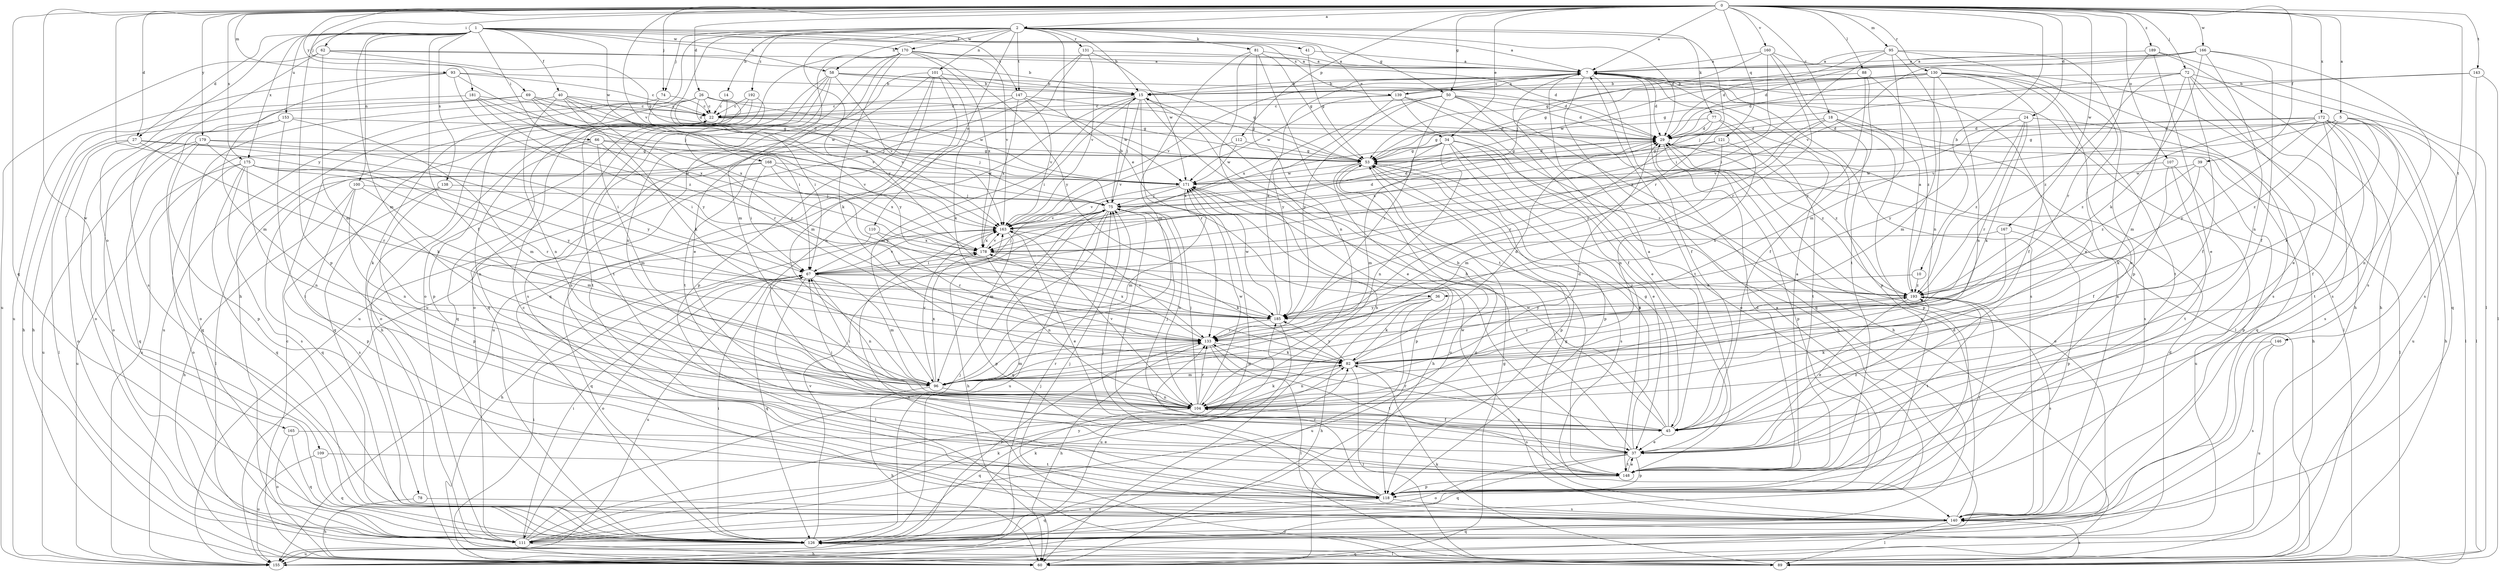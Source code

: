 strict digraph  {
0;
1;
2;
5;
7;
10;
14;
15;
18;
22;
24;
26;
27;
29;
34;
36;
37;
39;
40;
41;
45;
50;
53;
58;
60;
62;
66;
67;
69;
72;
74;
75;
77;
78;
81;
82;
88;
89;
93;
95;
96;
100;
101;
104;
107;
109;
110;
111;
112;
118;
121;
126;
130;
131;
133;
138;
139;
140;
143;
146;
147;
148;
153;
155;
160;
163;
165;
166;
167;
168;
170;
171;
172;
175;
178;
179;
181;
185;
189;
192;
193;
0 -> 2  [label=a];
0 -> 5  [label=a];
0 -> 7  [label=a];
0 -> 10  [label=b];
0 -> 18  [label=c];
0 -> 24  [label=d];
0 -> 26  [label=d];
0 -> 27  [label=d];
0 -> 34  [label=e];
0 -> 39  [label=f];
0 -> 50  [label=g];
0 -> 62  [label=i];
0 -> 69  [label=j];
0 -> 72  [label=j];
0 -> 74  [label=j];
0 -> 88  [label=l];
0 -> 93  [label=m];
0 -> 95  [label=m];
0 -> 107  [label=o];
0 -> 112  [label=p];
0 -> 121  [label=q];
0 -> 126  [label=q];
0 -> 130  [label=r];
0 -> 143  [label=t];
0 -> 146  [label=t];
0 -> 160  [label=v];
0 -> 163  [label=v];
0 -> 165  [label=w];
0 -> 166  [label=w];
0 -> 167  [label=w];
0 -> 172  [label=x];
0 -> 175  [label=x];
0 -> 179  [label=y];
0 -> 181  [label=y];
0 -> 185  [label=y];
0 -> 189  [label=z];
1 -> 27  [label=d];
1 -> 34  [label=e];
1 -> 40  [label=f];
1 -> 41  [label=f];
1 -> 45  [label=f];
1 -> 58  [label=h];
1 -> 66  [label=i];
1 -> 96  [label=m];
1 -> 100  [label=n];
1 -> 109  [label=o];
1 -> 118  [label=p];
1 -> 138  [label=s];
1 -> 139  [label=s];
1 -> 147  [label=t];
1 -> 153  [label=u];
1 -> 168  [label=w];
1 -> 170  [label=w];
1 -> 175  [label=x];
2 -> 7  [label=a];
2 -> 14  [label=b];
2 -> 15  [label=b];
2 -> 29  [label=d];
2 -> 36  [label=e];
2 -> 50  [label=g];
2 -> 58  [label=h];
2 -> 60  [label=h];
2 -> 74  [label=j];
2 -> 77  [label=k];
2 -> 78  [label=k];
2 -> 81  [label=k];
2 -> 101  [label=n];
2 -> 110  [label=o];
2 -> 131  [label=r];
2 -> 133  [label=r];
2 -> 147  [label=t];
2 -> 170  [label=w];
2 -> 185  [label=y];
2 -> 192  [label=z];
5 -> 29  [label=d];
5 -> 53  [label=g];
5 -> 82  [label=k];
5 -> 89  [label=l];
5 -> 104  [label=n];
5 -> 163  [label=v];
5 -> 193  [label=z];
7 -> 15  [label=b];
7 -> 29  [label=d];
7 -> 45  [label=f];
7 -> 111  [label=o];
7 -> 118  [label=p];
7 -> 126  [label=q];
7 -> 139  [label=s];
7 -> 140  [label=s];
7 -> 148  [label=t];
7 -> 163  [label=v];
10 -> 36  [label=e];
10 -> 193  [label=z];
14 -> 22  [label=c];
14 -> 111  [label=o];
15 -> 22  [label=c];
15 -> 37  [label=e];
15 -> 67  [label=i];
15 -> 75  [label=j];
15 -> 96  [label=m];
15 -> 133  [label=r];
15 -> 155  [label=u];
18 -> 29  [label=d];
18 -> 118  [label=p];
18 -> 126  [label=q];
18 -> 140  [label=s];
18 -> 178  [label=x];
18 -> 185  [label=y];
22 -> 29  [label=d];
22 -> 75  [label=j];
22 -> 126  [label=q];
24 -> 29  [label=d];
24 -> 60  [label=h];
24 -> 82  [label=k];
24 -> 133  [label=r];
24 -> 185  [label=y];
24 -> 193  [label=z];
26 -> 22  [label=c];
26 -> 53  [label=g];
26 -> 67  [label=i];
26 -> 118  [label=p];
26 -> 148  [label=t];
26 -> 163  [label=v];
26 -> 171  [label=w];
26 -> 185  [label=y];
27 -> 53  [label=g];
27 -> 89  [label=l];
27 -> 111  [label=o];
27 -> 133  [label=r];
27 -> 185  [label=y];
29 -> 53  [label=g];
29 -> 89  [label=l];
29 -> 111  [label=o];
29 -> 118  [label=p];
29 -> 193  [label=z];
34 -> 37  [label=e];
34 -> 53  [label=g];
34 -> 96  [label=m];
34 -> 104  [label=n];
34 -> 118  [label=p];
34 -> 148  [label=t];
34 -> 178  [label=x];
34 -> 193  [label=z];
36 -> 60  [label=h];
36 -> 82  [label=k];
36 -> 155  [label=u];
36 -> 185  [label=y];
37 -> 15  [label=b];
37 -> 53  [label=g];
37 -> 75  [label=j];
37 -> 111  [label=o];
37 -> 118  [label=p];
37 -> 126  [label=q];
37 -> 148  [label=t];
37 -> 193  [label=z];
39 -> 82  [label=k];
39 -> 118  [label=p];
39 -> 171  [label=w];
39 -> 193  [label=z];
40 -> 22  [label=c];
40 -> 29  [label=d];
40 -> 67  [label=i];
40 -> 82  [label=k];
40 -> 104  [label=n];
40 -> 111  [label=o];
40 -> 133  [label=r];
41 -> 7  [label=a];
41 -> 53  [label=g];
45 -> 7  [label=a];
45 -> 15  [label=b];
45 -> 37  [label=e];
45 -> 53  [label=g];
45 -> 67  [label=i];
45 -> 75  [label=j];
45 -> 104  [label=n];
45 -> 133  [label=r];
45 -> 171  [label=w];
50 -> 22  [label=c];
50 -> 29  [label=d];
50 -> 37  [label=e];
50 -> 60  [label=h];
50 -> 89  [label=l];
50 -> 133  [label=r];
50 -> 178  [label=x];
50 -> 185  [label=y];
53 -> 29  [label=d];
53 -> 60  [label=h];
53 -> 111  [label=o];
53 -> 118  [label=p];
53 -> 140  [label=s];
53 -> 171  [label=w];
58 -> 15  [label=b];
58 -> 29  [label=d];
58 -> 53  [label=g];
58 -> 104  [label=n];
58 -> 126  [label=q];
58 -> 140  [label=s];
58 -> 148  [label=t];
58 -> 163  [label=v];
60 -> 22  [label=c];
60 -> 53  [label=g];
60 -> 67  [label=i];
62 -> 7  [label=a];
62 -> 15  [label=b];
62 -> 53  [label=g];
62 -> 96  [label=m];
62 -> 140  [label=s];
62 -> 155  [label=u];
66 -> 53  [label=g];
66 -> 67  [label=i];
66 -> 96  [label=m];
66 -> 104  [label=n];
66 -> 155  [label=u];
66 -> 163  [label=v];
67 -> 75  [label=j];
67 -> 89  [label=l];
67 -> 96  [label=m];
67 -> 104  [label=n];
67 -> 111  [label=o];
67 -> 126  [label=q];
67 -> 155  [label=u];
67 -> 163  [label=v];
67 -> 178  [label=x];
67 -> 193  [label=z];
69 -> 22  [label=c];
69 -> 53  [label=g];
69 -> 60  [label=h];
69 -> 75  [label=j];
69 -> 111  [label=o];
69 -> 178  [label=x];
72 -> 15  [label=b];
72 -> 37  [label=e];
72 -> 45  [label=f];
72 -> 75  [label=j];
72 -> 96  [label=m];
72 -> 126  [label=q];
72 -> 140  [label=s];
72 -> 193  [label=z];
74 -> 22  [label=c];
74 -> 155  [label=u];
74 -> 163  [label=v];
75 -> 15  [label=b];
75 -> 29  [label=d];
75 -> 60  [label=h];
75 -> 96  [label=m];
75 -> 104  [label=n];
75 -> 126  [label=q];
75 -> 155  [label=u];
75 -> 163  [label=v];
77 -> 29  [label=d];
77 -> 53  [label=g];
77 -> 104  [label=n];
77 -> 133  [label=r];
77 -> 148  [label=t];
78 -> 60  [label=h];
78 -> 140  [label=s];
81 -> 7  [label=a];
81 -> 53  [label=g];
81 -> 60  [label=h];
81 -> 96  [label=m];
81 -> 104  [label=n];
81 -> 148  [label=t];
82 -> 29  [label=d];
82 -> 89  [label=l];
82 -> 96  [label=m];
82 -> 104  [label=n];
82 -> 140  [label=s];
82 -> 185  [label=y];
82 -> 193  [label=z];
88 -> 15  [label=b];
88 -> 45  [label=f];
88 -> 185  [label=y];
88 -> 193  [label=z];
89 -> 82  [label=k];
89 -> 126  [label=q];
89 -> 140  [label=s];
89 -> 163  [label=v];
93 -> 15  [label=b];
93 -> 22  [label=c];
93 -> 75  [label=j];
93 -> 96  [label=m];
93 -> 155  [label=u];
93 -> 193  [label=z];
95 -> 7  [label=a];
95 -> 29  [label=d];
95 -> 37  [label=e];
95 -> 67  [label=i];
95 -> 96  [label=m];
95 -> 104  [label=n];
95 -> 118  [label=p];
96 -> 60  [label=h];
96 -> 104  [label=n];
96 -> 133  [label=r];
96 -> 163  [label=v];
96 -> 178  [label=x];
100 -> 60  [label=h];
100 -> 75  [label=j];
100 -> 96  [label=m];
100 -> 104  [label=n];
100 -> 118  [label=p];
101 -> 15  [label=b];
101 -> 82  [label=k];
101 -> 96  [label=m];
101 -> 104  [label=n];
101 -> 111  [label=o];
101 -> 118  [label=p];
101 -> 155  [label=u];
104 -> 29  [label=d];
104 -> 45  [label=f];
104 -> 67  [label=i];
104 -> 75  [label=j];
104 -> 82  [label=k];
104 -> 126  [label=q];
104 -> 133  [label=r];
104 -> 163  [label=v];
104 -> 171  [label=w];
107 -> 45  [label=f];
107 -> 148  [label=t];
107 -> 155  [label=u];
107 -> 171  [label=w];
109 -> 126  [label=q];
109 -> 148  [label=t];
109 -> 155  [label=u];
110 -> 126  [label=q];
110 -> 133  [label=r];
110 -> 178  [label=x];
111 -> 60  [label=h];
111 -> 67  [label=i];
111 -> 75  [label=j];
111 -> 82  [label=k];
111 -> 171  [label=w];
111 -> 185  [label=y];
112 -> 53  [label=g];
112 -> 163  [label=v];
112 -> 171  [label=w];
118 -> 22  [label=c];
118 -> 75  [label=j];
118 -> 126  [label=q];
118 -> 133  [label=r];
118 -> 140  [label=s];
118 -> 193  [label=z];
121 -> 53  [label=g];
121 -> 96  [label=m];
121 -> 178  [label=x];
121 -> 193  [label=z];
126 -> 7  [label=a];
126 -> 53  [label=g];
126 -> 67  [label=i];
126 -> 82  [label=k];
126 -> 89  [label=l];
126 -> 133  [label=r];
126 -> 155  [label=u];
126 -> 163  [label=v];
130 -> 15  [label=b];
130 -> 29  [label=d];
130 -> 37  [label=e];
130 -> 45  [label=f];
130 -> 53  [label=g];
130 -> 96  [label=m];
130 -> 104  [label=n];
130 -> 140  [label=s];
130 -> 148  [label=t];
130 -> 171  [label=w];
131 -> 7  [label=a];
131 -> 126  [label=q];
131 -> 155  [label=u];
131 -> 163  [label=v];
131 -> 171  [label=w];
133 -> 60  [label=h];
133 -> 82  [label=k];
133 -> 89  [label=l];
133 -> 96  [label=m];
133 -> 148  [label=t];
133 -> 178  [label=x];
138 -> 75  [label=j];
138 -> 118  [label=p];
138 -> 140  [label=s];
139 -> 7  [label=a];
139 -> 22  [label=c];
139 -> 45  [label=f];
139 -> 60  [label=h];
139 -> 89  [label=l];
139 -> 171  [label=w];
139 -> 185  [label=y];
140 -> 7  [label=a];
140 -> 29  [label=d];
140 -> 53  [label=g];
140 -> 75  [label=j];
140 -> 89  [label=l];
140 -> 111  [label=o];
140 -> 126  [label=q];
143 -> 15  [label=b];
143 -> 53  [label=g];
143 -> 89  [label=l];
143 -> 140  [label=s];
146 -> 82  [label=k];
146 -> 140  [label=s];
146 -> 155  [label=u];
147 -> 22  [label=c];
147 -> 53  [label=g];
147 -> 148  [label=t];
147 -> 163  [label=v];
147 -> 171  [label=w];
147 -> 178  [label=x];
148 -> 7  [label=a];
148 -> 29  [label=d];
148 -> 37  [label=e];
148 -> 118  [label=p];
148 -> 171  [label=w];
153 -> 29  [label=d];
153 -> 96  [label=m];
153 -> 111  [label=o];
153 -> 126  [label=q];
153 -> 148  [label=t];
155 -> 29  [label=d];
155 -> 75  [label=j];
160 -> 7  [label=a];
160 -> 60  [label=h];
160 -> 67  [label=i];
160 -> 75  [label=j];
160 -> 133  [label=r];
160 -> 148  [label=t];
163 -> 29  [label=d];
163 -> 37  [label=e];
163 -> 60  [label=h];
163 -> 118  [label=p];
163 -> 133  [label=r];
163 -> 178  [label=x];
165 -> 37  [label=e];
165 -> 111  [label=o];
165 -> 126  [label=q];
166 -> 7  [label=a];
166 -> 29  [label=d];
166 -> 45  [label=f];
166 -> 53  [label=g];
166 -> 82  [label=k];
166 -> 104  [label=n];
166 -> 140  [label=s];
166 -> 163  [label=v];
167 -> 104  [label=n];
167 -> 118  [label=p];
167 -> 178  [label=x];
168 -> 67  [label=i];
168 -> 89  [label=l];
168 -> 126  [label=q];
168 -> 171  [label=w];
168 -> 178  [label=x];
168 -> 185  [label=y];
170 -> 7  [label=a];
170 -> 29  [label=d];
170 -> 37  [label=e];
170 -> 82  [label=k];
170 -> 96  [label=m];
170 -> 111  [label=o];
170 -> 140  [label=s];
170 -> 163  [label=v];
170 -> 178  [label=x];
170 -> 185  [label=y];
171 -> 75  [label=j];
171 -> 96  [label=m];
171 -> 118  [label=p];
171 -> 163  [label=v];
172 -> 29  [label=d];
172 -> 45  [label=f];
172 -> 60  [label=h];
172 -> 89  [label=l];
172 -> 140  [label=s];
172 -> 148  [label=t];
172 -> 155  [label=u];
172 -> 163  [label=v];
172 -> 185  [label=y];
172 -> 193  [label=z];
175 -> 104  [label=n];
175 -> 111  [label=o];
175 -> 126  [label=q];
175 -> 133  [label=r];
175 -> 140  [label=s];
175 -> 155  [label=u];
175 -> 171  [label=w];
175 -> 185  [label=y];
178 -> 67  [label=i];
178 -> 82  [label=k];
178 -> 104  [label=n];
178 -> 163  [label=v];
179 -> 53  [label=g];
179 -> 67  [label=i];
179 -> 82  [label=k];
179 -> 118  [label=p];
179 -> 126  [label=q];
179 -> 155  [label=u];
181 -> 22  [label=c];
181 -> 60  [label=h];
181 -> 171  [label=w];
181 -> 178  [label=x];
181 -> 185  [label=y];
185 -> 7  [label=a];
185 -> 133  [label=r];
185 -> 155  [label=u];
185 -> 171  [label=w];
189 -> 7  [label=a];
189 -> 37  [label=e];
189 -> 60  [label=h];
189 -> 89  [label=l];
189 -> 133  [label=r];
192 -> 22  [label=c];
192 -> 60  [label=h];
192 -> 126  [label=q];
192 -> 133  [label=r];
193 -> 7  [label=a];
193 -> 37  [label=e];
193 -> 140  [label=s];
193 -> 148  [label=t];
193 -> 185  [label=y];
}
